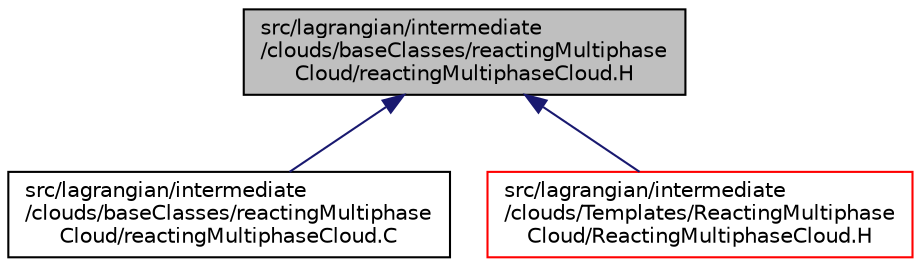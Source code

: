 digraph "src/lagrangian/intermediate/clouds/baseClasses/reactingMultiphaseCloud/reactingMultiphaseCloud.H"
{
  bgcolor="transparent";
  edge [fontname="Helvetica",fontsize="10",labelfontname="Helvetica",labelfontsize="10"];
  node [fontname="Helvetica",fontsize="10",shape=record];
  Node1 [label="src/lagrangian/intermediate\l/clouds/baseClasses/reactingMultiphase\lCloud/reactingMultiphaseCloud.H",height=0.2,width=0.4,color="black", fillcolor="grey75", style="filled", fontcolor="black"];
  Node1 -> Node2 [dir="back",color="midnightblue",fontsize="10",style="solid",fontname="Helvetica"];
  Node2 [label="src/lagrangian/intermediate\l/clouds/baseClasses/reactingMultiphase\lCloud/reactingMultiphaseCloud.C",height=0.2,width=0.4,color="black",URL="$a06626.html"];
  Node1 -> Node3 [dir="back",color="midnightblue",fontsize="10",style="solid",fontname="Helvetica"];
  Node3 [label="src/lagrangian/intermediate\l/clouds/Templates/ReactingMultiphase\lCloud/ReactingMultiphaseCloud.H",height=0.2,width=0.4,color="red",URL="$a06652.html"];
}
